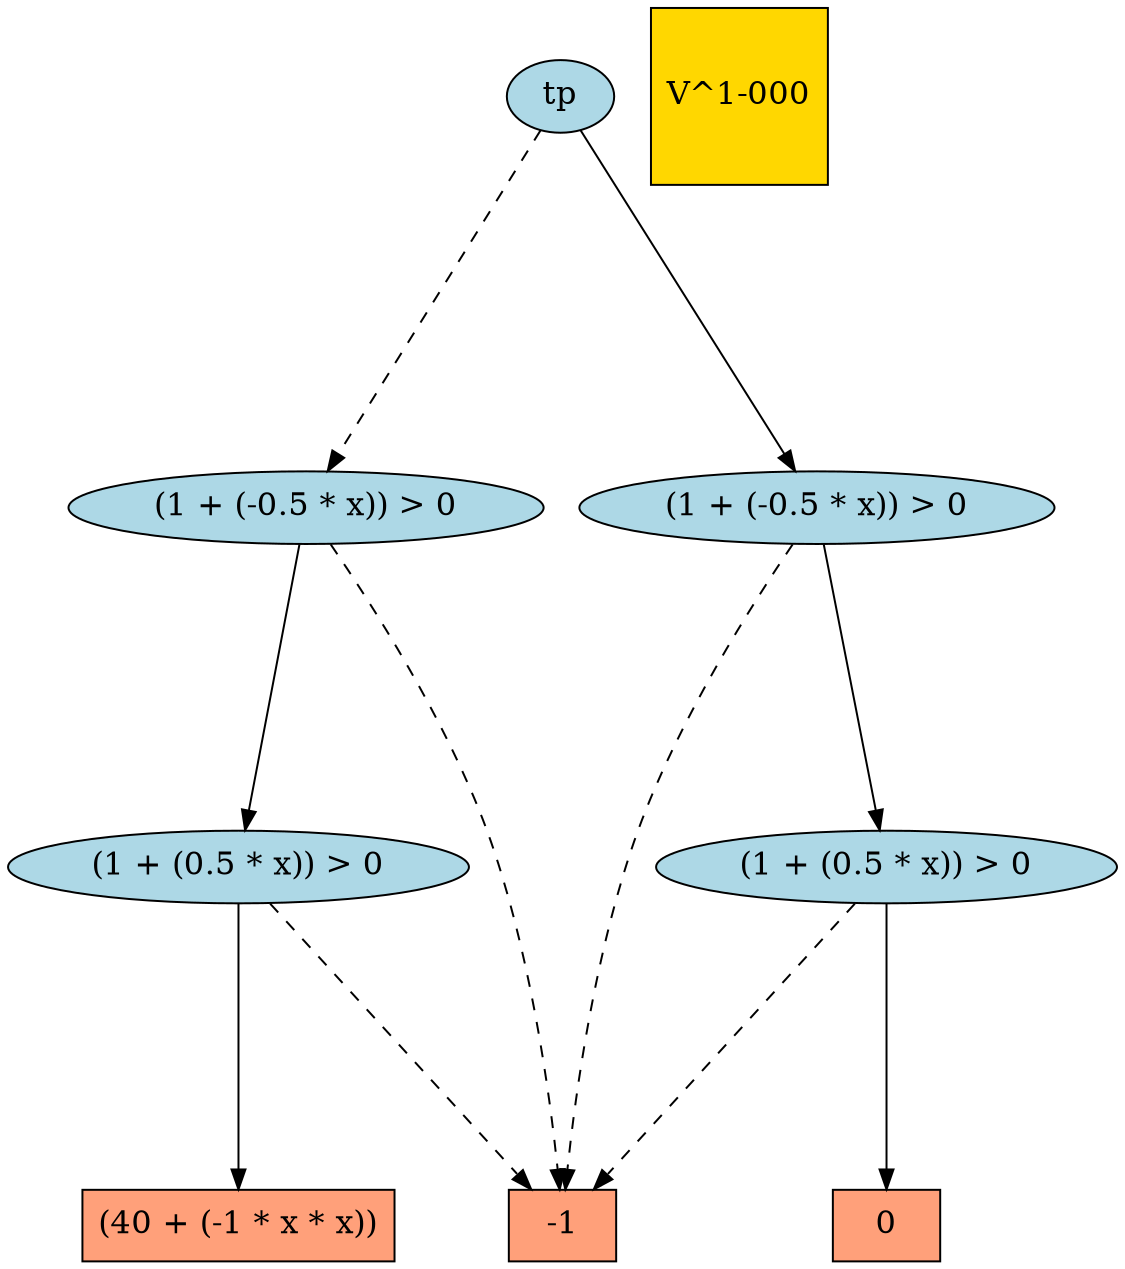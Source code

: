 digraph G { 
graph [ fontname = "Helvetica",fontsize="16",ratio = "auto",
        size="7.5,10",ranksep="2.00" ];
node [fontsize="16"];
"1" [label="0",fillcolor=lightsalmon,color=black,shape=box,style=filled];
"17" [label="(1 + (0.5 * x)) > 0",fillcolor=lightblue,color=black,shape=ellipse,style=filled];
"18" [label="(1 + (0.5 * x)) > 0",fillcolor=lightblue,color=black,shape=ellipse,style=filled];
"8" [label="(40 + (-1 * x * x))",fillcolor=lightsalmon,color=black,shape=box,style=filled];
"26" [label="(1 + (-0.5 * x)) > 0",fillcolor=lightblue,color=black,shape=ellipse,style=filled];
"_temp_" [label="V^1-000",fillcolor=gold1,color=black,shape=square,style=filled];
"27" [label="(1 + (-0.5 * x)) > 0",fillcolor=lightblue,color=black,shape=ellipse,style=filled];
"28" [label="tp",fillcolor=lightblue,color=black,shape=ellipse,style=filled];
"12" [label="-1",fillcolor=lightsalmon,color=black,shape=box,style=filled];
"17" -> "1" [color=black,style=solid];
"17" -> "12" [color=black,style=dashed];
"18" -> "8" [color=black,style=solid];
"18" -> "12" [color=black,style=dashed];
"26" -> "18" [color=black,style=solid];
"26" -> "12" [color=black,style=dashed];
"27" -> "17" [color=black,style=solid];
"27" -> "12" [color=black,style=dashed];
"28" -> "26" [color=black,style=dashed];
"28" -> "27" [color=black,style=solid];
}
